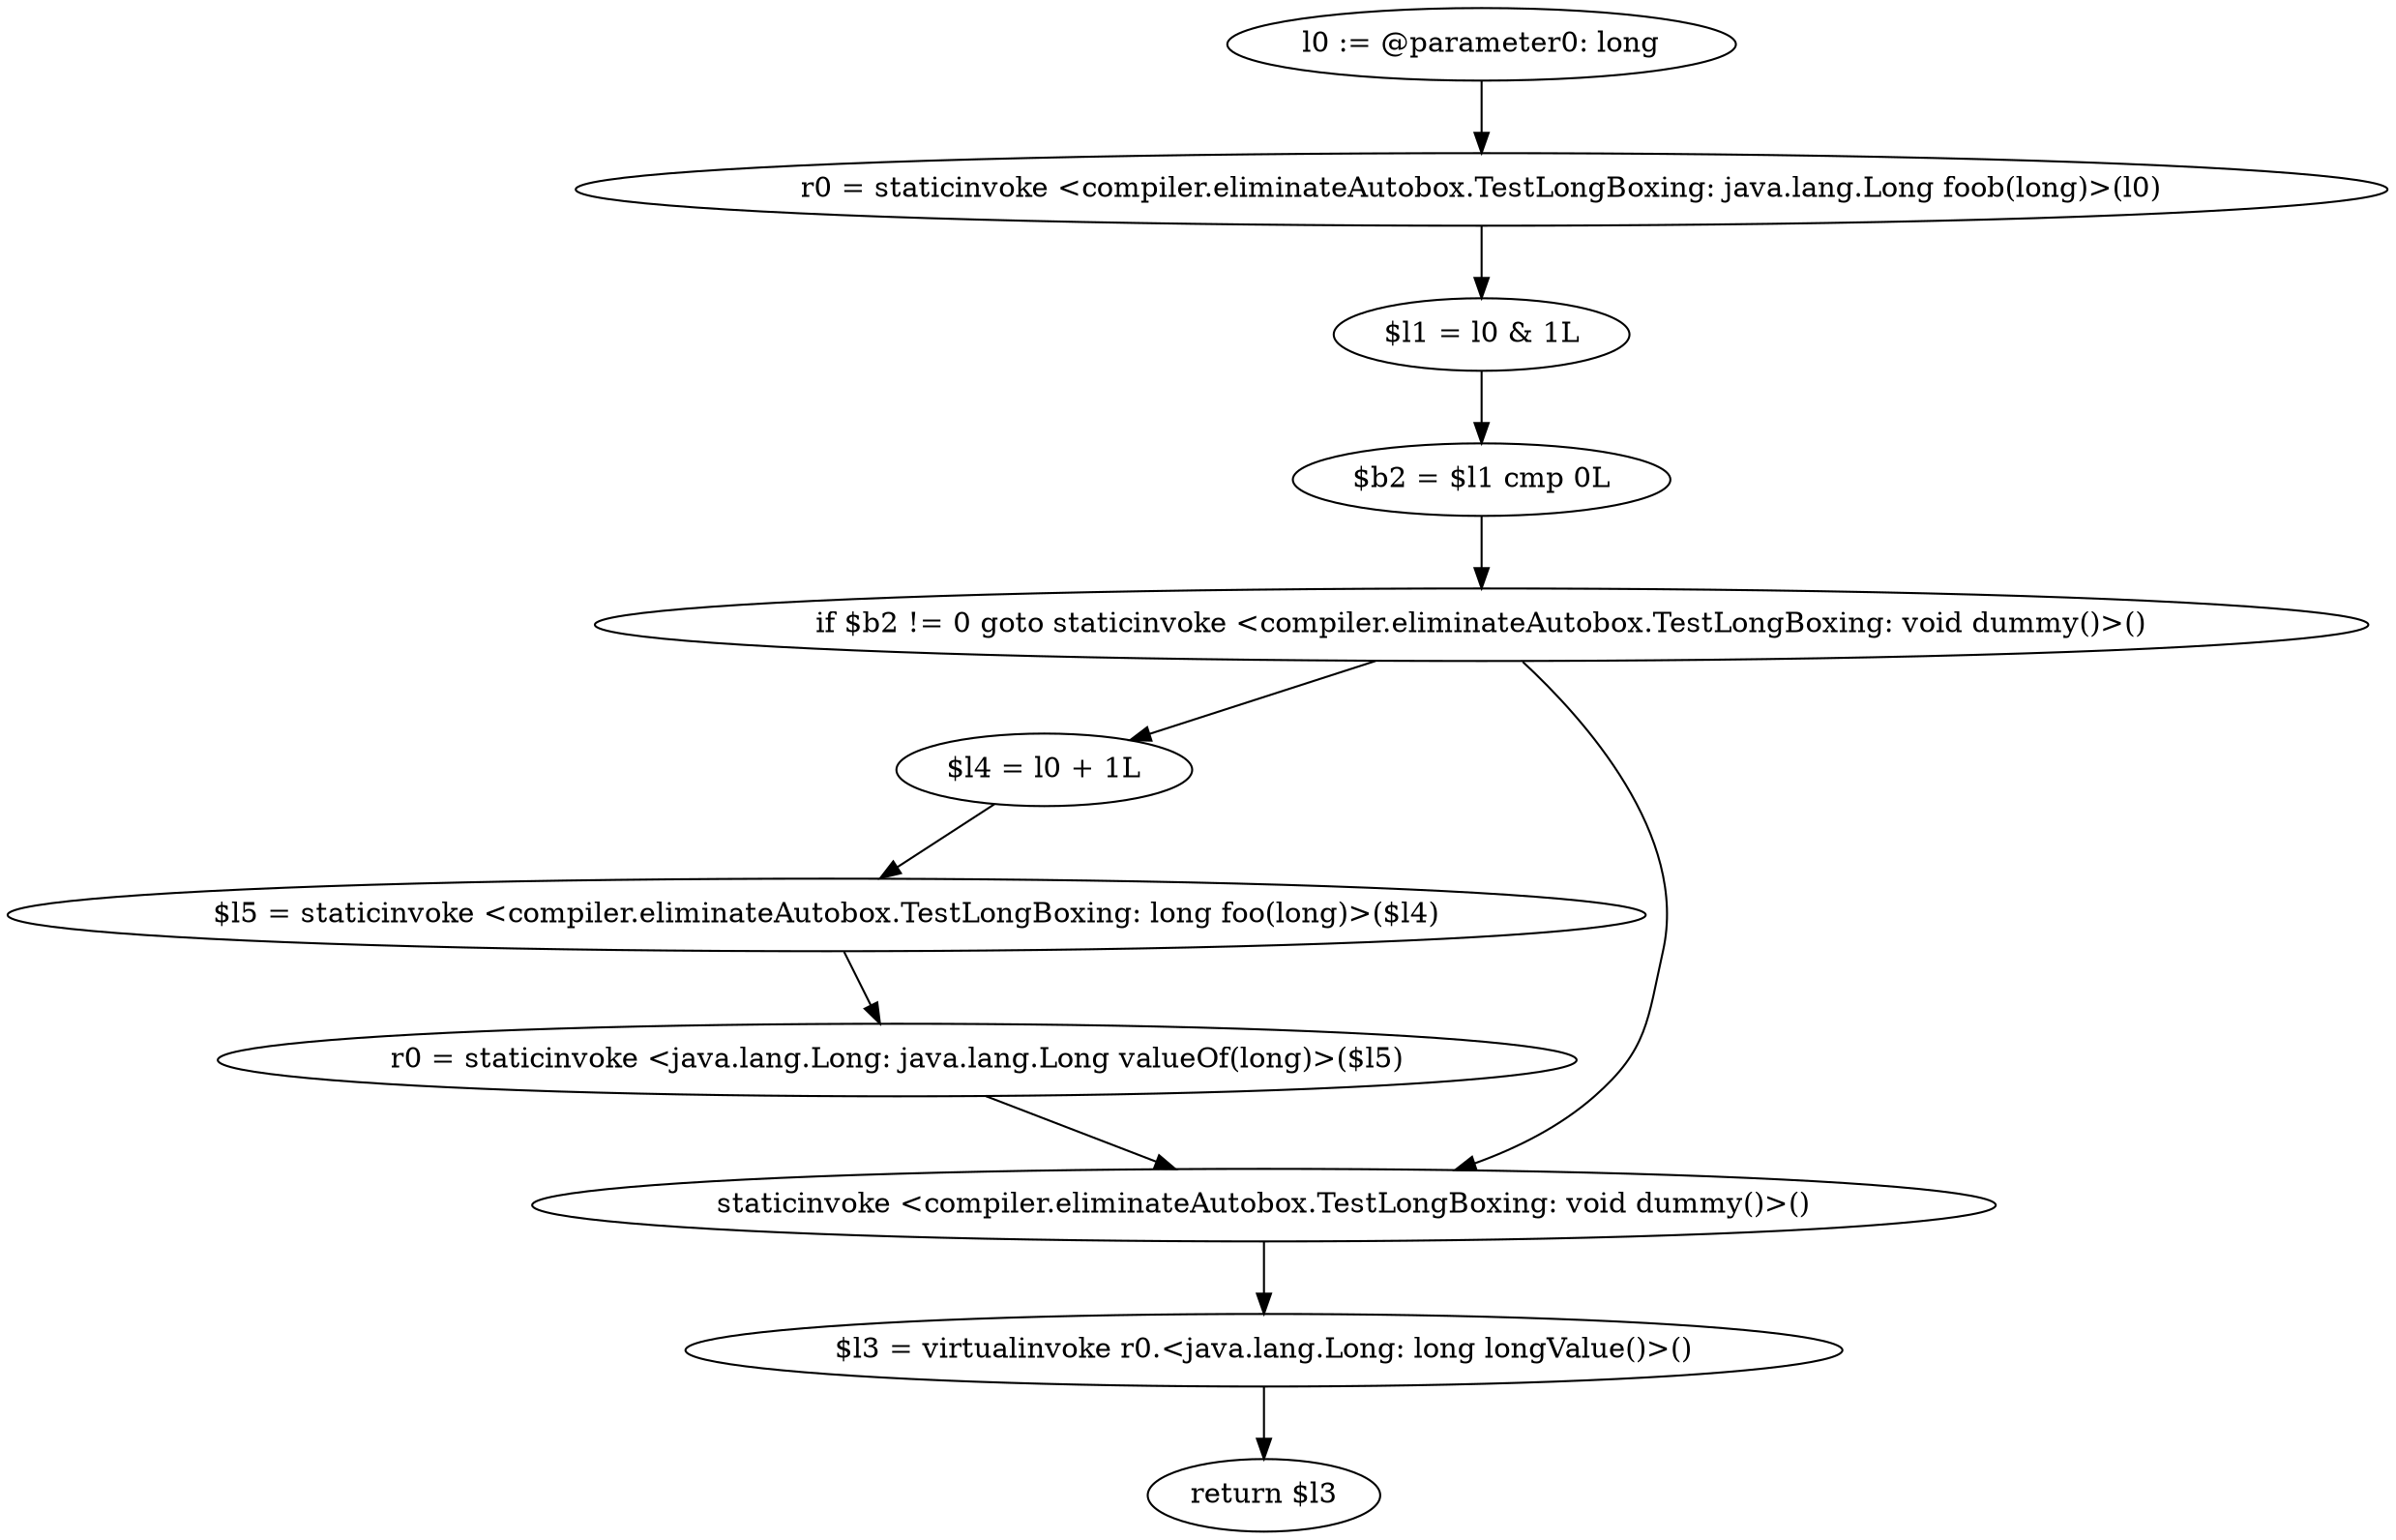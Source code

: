 digraph "unitGraph" {
    "l0 := @parameter0: long"
    "r0 = staticinvoke <compiler.eliminateAutobox.TestLongBoxing: java.lang.Long foob(long)>(l0)"
    "$l1 = l0 & 1L"
    "$b2 = $l1 cmp 0L"
    "if $b2 != 0 goto staticinvoke <compiler.eliminateAutobox.TestLongBoxing: void dummy()>()"
    "$l4 = l0 + 1L"
    "$l5 = staticinvoke <compiler.eliminateAutobox.TestLongBoxing: long foo(long)>($l4)"
    "r0 = staticinvoke <java.lang.Long: java.lang.Long valueOf(long)>($l5)"
    "staticinvoke <compiler.eliminateAutobox.TestLongBoxing: void dummy()>()"
    "$l3 = virtualinvoke r0.<java.lang.Long: long longValue()>()"
    "return $l3"
    "l0 := @parameter0: long"->"r0 = staticinvoke <compiler.eliminateAutobox.TestLongBoxing: java.lang.Long foob(long)>(l0)";
    "r0 = staticinvoke <compiler.eliminateAutobox.TestLongBoxing: java.lang.Long foob(long)>(l0)"->"$l1 = l0 & 1L";
    "$l1 = l0 & 1L"->"$b2 = $l1 cmp 0L";
    "$b2 = $l1 cmp 0L"->"if $b2 != 0 goto staticinvoke <compiler.eliminateAutobox.TestLongBoxing: void dummy()>()";
    "if $b2 != 0 goto staticinvoke <compiler.eliminateAutobox.TestLongBoxing: void dummy()>()"->"$l4 = l0 + 1L";
    "if $b2 != 0 goto staticinvoke <compiler.eliminateAutobox.TestLongBoxing: void dummy()>()"->"staticinvoke <compiler.eliminateAutobox.TestLongBoxing: void dummy()>()";
    "$l4 = l0 + 1L"->"$l5 = staticinvoke <compiler.eliminateAutobox.TestLongBoxing: long foo(long)>($l4)";
    "$l5 = staticinvoke <compiler.eliminateAutobox.TestLongBoxing: long foo(long)>($l4)"->"r0 = staticinvoke <java.lang.Long: java.lang.Long valueOf(long)>($l5)";
    "r0 = staticinvoke <java.lang.Long: java.lang.Long valueOf(long)>($l5)"->"staticinvoke <compiler.eliminateAutobox.TestLongBoxing: void dummy()>()";
    "staticinvoke <compiler.eliminateAutobox.TestLongBoxing: void dummy()>()"->"$l3 = virtualinvoke r0.<java.lang.Long: long longValue()>()";
    "$l3 = virtualinvoke r0.<java.lang.Long: long longValue()>()"->"return $l3";
}
